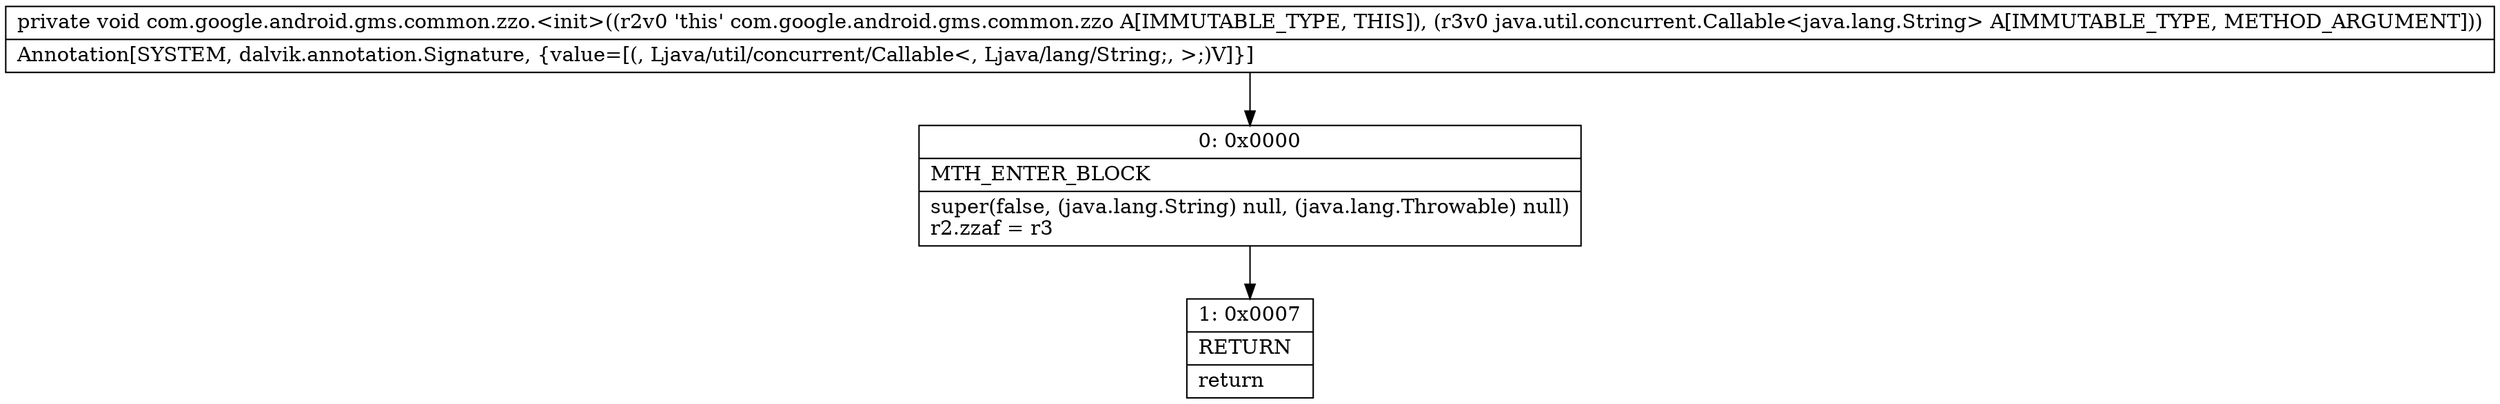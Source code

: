 digraph "CFG forcom.google.android.gms.common.zzo.\<init\>(Ljava\/util\/concurrent\/Callable;)V" {
Node_0 [shape=record,label="{0\:\ 0x0000|MTH_ENTER_BLOCK\l|super(false, (java.lang.String) null, (java.lang.Throwable) null)\lr2.zzaf = r3\l}"];
Node_1 [shape=record,label="{1\:\ 0x0007|RETURN\l|return\l}"];
MethodNode[shape=record,label="{private void com.google.android.gms.common.zzo.\<init\>((r2v0 'this' com.google.android.gms.common.zzo A[IMMUTABLE_TYPE, THIS]), (r3v0 java.util.concurrent.Callable\<java.lang.String\> A[IMMUTABLE_TYPE, METHOD_ARGUMENT]))  | Annotation[SYSTEM, dalvik.annotation.Signature, \{value=[(, Ljava\/util\/concurrent\/Callable\<, Ljava\/lang\/String;, \>;)V]\}]\l}"];
MethodNode -> Node_0;
Node_0 -> Node_1;
}


